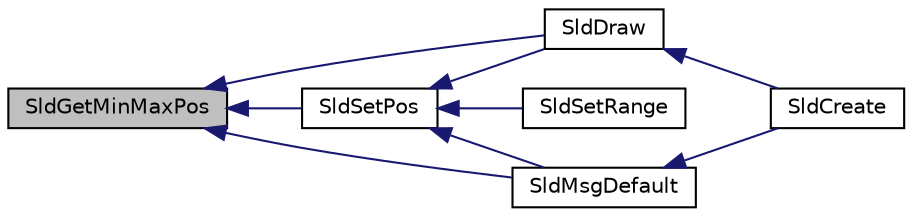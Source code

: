 digraph "SldGetMinMaxPos"
{
  edge [fontname="Helvetica",fontsize="10",labelfontname="Helvetica",labelfontsize="10"];
  node [fontname="Helvetica",fontsize="10",shape=record];
  rankdir="LR";
  Node1 [label="SldGetMinMaxPos",height=0.2,width=0.4,color="black", fillcolor="grey75", style="filled", fontcolor="black"];
  Node1 -> Node2 [dir="back",color="midnightblue",fontsize="10",style="solid"];
  Node2 [label="SldSetPos",height=0.2,width=0.4,color="black", fillcolor="white", style="filled",URL="$_slider_8h.html#aac9306427f299e139bc5c48b76b3cf09"];
  Node2 -> Node3 [dir="back",color="midnightblue",fontsize="10",style="solid"];
  Node3 [label="SldSetRange",height=0.2,width=0.4,color="black", fillcolor="white", style="filled",URL="$_slider_8h.html#a1eb2f3eb4821f2ccc8603b5623ff14c8"];
  Node2 -> Node4 [dir="back",color="midnightblue",fontsize="10",style="solid"];
  Node4 [label="SldMsgDefault",height=0.2,width=0.4,color="black", fillcolor="white", style="filled",URL="$_slider_8h.html#aab1e927c7427d1524e4cffb9c2996d6e"];
  Node4 -> Node5 [dir="back",color="midnightblue",fontsize="10",style="solid"];
  Node5 [label="SldCreate",height=0.2,width=0.4,color="black", fillcolor="white", style="filled",URL="$_slider_8h.html#a2c24b3f670799ef372288caba9811afd"];
  Node2 -> Node6 [dir="back",color="midnightblue",fontsize="10",style="solid"];
  Node6 [label="SldDraw",height=0.2,width=0.4,color="black", fillcolor="white", style="filled",URL="$_slider_8h.html#a7c047563deea387da3510b081ccc2bd9"];
  Node6 -> Node5 [dir="back",color="midnightblue",fontsize="10",style="solid"];
  Node1 -> Node4 [dir="back",color="midnightblue",fontsize="10",style="solid"];
  Node1 -> Node6 [dir="back",color="midnightblue",fontsize="10",style="solid"];
}
